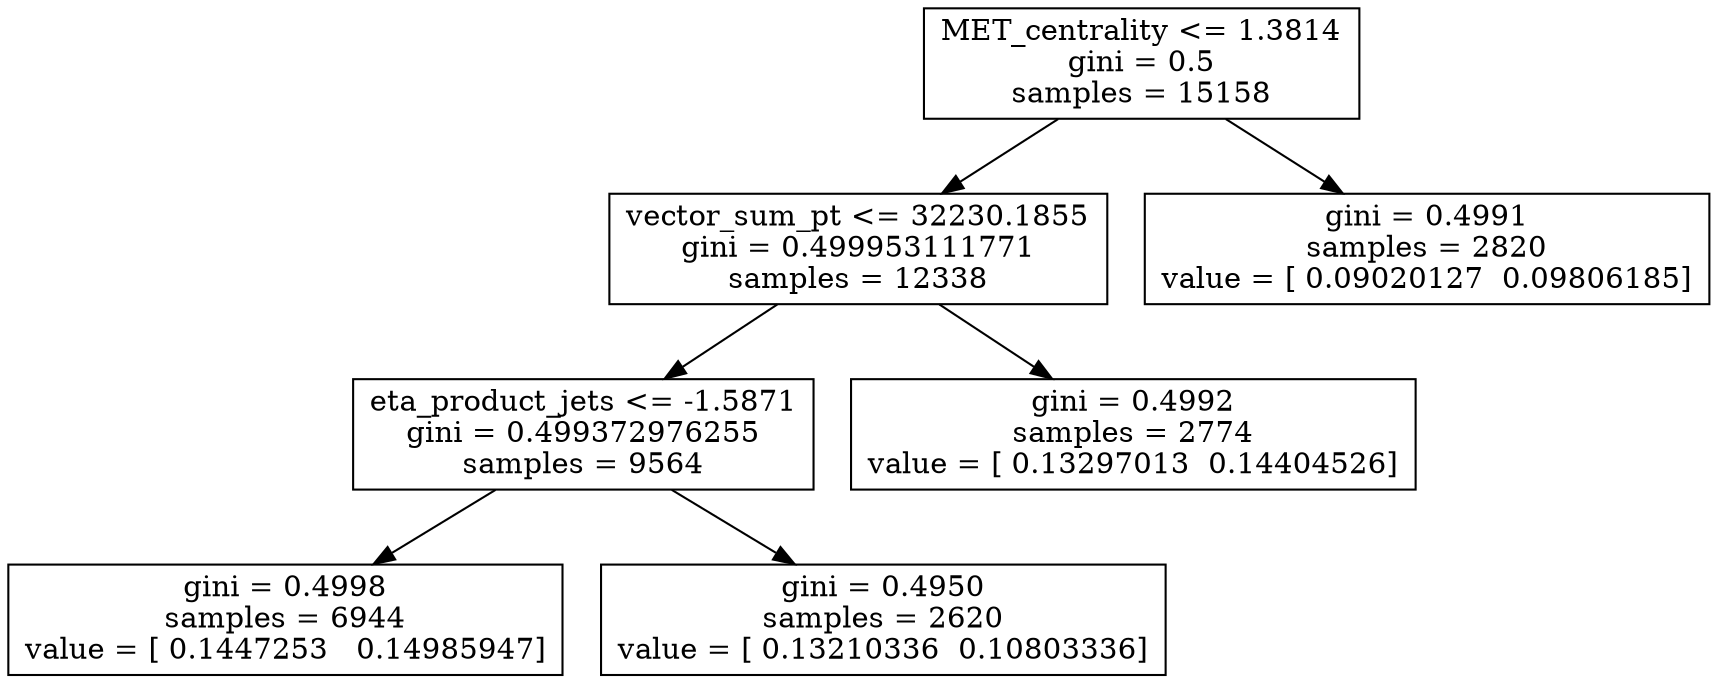 digraph Tree {
0 [label="MET_centrality <= 1.3814\ngini = 0.5\nsamples = 15158", shape="box"] ;
1 [label="vector_sum_pt <= 32230.1855\ngini = 0.499953111771\nsamples = 12338", shape="box"] ;
0 -> 1 ;
2 [label="eta_product_jets <= -1.5871\ngini = 0.499372976255\nsamples = 9564", shape="box"] ;
1 -> 2 ;
3 [label="gini = 0.4998\nsamples = 6944\nvalue = [ 0.1447253   0.14985947]", shape="box"] ;
2 -> 3 ;
4 [label="gini = 0.4950\nsamples = 2620\nvalue = [ 0.13210336  0.10803336]", shape="box"] ;
2 -> 4 ;
5 [label="gini = 0.4992\nsamples = 2774\nvalue = [ 0.13297013  0.14404526]", shape="box"] ;
1 -> 5 ;
6 [label="gini = 0.4991\nsamples = 2820\nvalue = [ 0.09020127  0.09806185]", shape="box"] ;
0 -> 6 ;
}